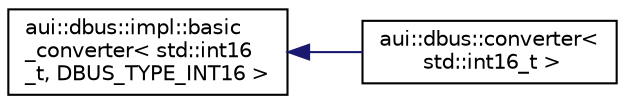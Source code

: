 digraph "Graphical Class Hierarchy"
{
 // LATEX_PDF_SIZE
  edge [fontname="Helvetica",fontsize="10",labelfontname="Helvetica",labelfontsize="10"];
  node [fontname="Helvetica",fontsize="10",shape=record];
  rankdir="LR";
  Node0 [label="aui::dbus::impl::basic\l_converter\< std::int16\l_t, DBUS_TYPE_INT16 \>",height=0.2,width=0.4,color="black", fillcolor="white", style="filled",URL="$structaui_1_1dbus_1_1impl_1_1basic__converter.html",tooltip=" "];
  Node0 -> Node1 [dir="back",color="midnightblue",fontsize="10",style="solid",fontname="Helvetica"];
  Node1 [label="aui::dbus::converter\<\l std::int16_t \>",height=0.2,width=0.4,color="black", fillcolor="white", style="filled",URL="$structaui_1_1dbus_1_1converter_3_01std_1_1int16__t_01_4.html",tooltip=" "];
}
